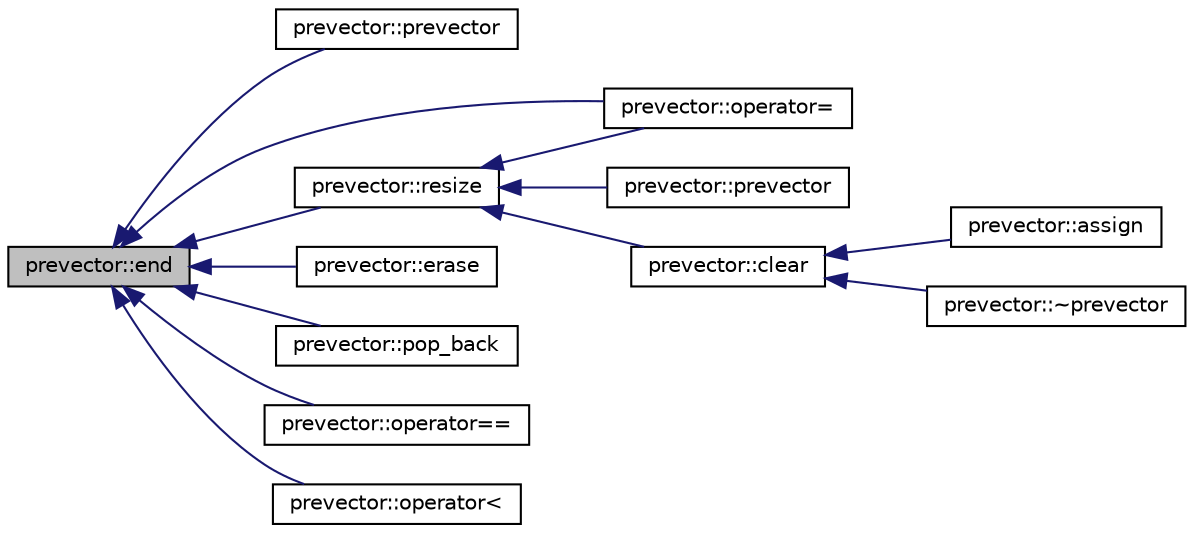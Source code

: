 digraph "prevector::end"
{
  edge [fontname="Helvetica",fontsize="10",labelfontname="Helvetica",labelfontsize="10"];
  node [fontname="Helvetica",fontsize="10",shape=record];
  rankdir="LR";
  Node246 [label="prevector::end",height=0.2,width=0.4,color="black", fillcolor="grey75", style="filled", fontcolor="black"];
  Node246 -> Node247 [dir="back",color="midnightblue",fontsize="10",style="solid",fontname="Helvetica"];
  Node247 [label="prevector::prevector",height=0.2,width=0.4,color="black", fillcolor="white", style="filled",URL="$classprevector.html#abab195dce86a4b44bab7a5e9809a522c"];
  Node246 -> Node248 [dir="back",color="midnightblue",fontsize="10",style="solid",fontname="Helvetica"];
  Node248 [label="prevector::operator=",height=0.2,width=0.4,color="black", fillcolor="white", style="filled",URL="$classprevector.html#a325af27672f21e7f2a01d8cdae7abba8"];
  Node246 -> Node249 [dir="back",color="midnightblue",fontsize="10",style="solid",fontname="Helvetica"];
  Node249 [label="prevector::resize",height=0.2,width=0.4,color="black", fillcolor="white", style="filled",URL="$classprevector.html#ad2d97a45e0d2872260e868a540d31860"];
  Node249 -> Node250 [dir="back",color="midnightblue",fontsize="10",style="solid",fontname="Helvetica"];
  Node250 [label="prevector::prevector",height=0.2,width=0.4,color="black", fillcolor="white", style="filled",URL="$classprevector.html#a0c428e879c43daac251d6fbbc2ab7b54"];
  Node249 -> Node248 [dir="back",color="midnightblue",fontsize="10",style="solid",fontname="Helvetica"];
  Node249 -> Node251 [dir="back",color="midnightblue",fontsize="10",style="solid",fontname="Helvetica"];
  Node251 [label="prevector::clear",height=0.2,width=0.4,color="black", fillcolor="white", style="filled",URL="$classprevector.html#a412f07b8bf5485dabe2fe9d6d5dfe763"];
  Node251 -> Node252 [dir="back",color="midnightblue",fontsize="10",style="solid",fontname="Helvetica"];
  Node252 [label="prevector::assign",height=0.2,width=0.4,color="black", fillcolor="white", style="filled",URL="$classprevector.html#aecbf4de43de23c1b01a2e39bf974f14e"];
  Node251 -> Node253 [dir="back",color="midnightblue",fontsize="10",style="solid",fontname="Helvetica"];
  Node253 [label="prevector::~prevector",height=0.2,width=0.4,color="black", fillcolor="white", style="filled",URL="$classprevector.html#a507bc6d153e291d93c885162e3a3a8f7"];
  Node246 -> Node254 [dir="back",color="midnightblue",fontsize="10",style="solid",fontname="Helvetica"];
  Node254 [label="prevector::erase",height=0.2,width=0.4,color="black", fillcolor="white", style="filled",URL="$classprevector.html#a1bcffc1a855e24c2ac67b11f55d80d5f"];
  Node246 -> Node255 [dir="back",color="midnightblue",fontsize="10",style="solid",fontname="Helvetica"];
  Node255 [label="prevector::pop_back",height=0.2,width=0.4,color="black", fillcolor="white", style="filled",URL="$classprevector.html#a14e92ae67d4f110c66fe8c430f44a027"];
  Node246 -> Node256 [dir="back",color="midnightblue",fontsize="10",style="solid",fontname="Helvetica"];
  Node256 [label="prevector::operator==",height=0.2,width=0.4,color="black", fillcolor="white", style="filled",URL="$classprevector.html#a6de6f6aff0a0ca527754020dbb26f7ab"];
  Node246 -> Node257 [dir="back",color="midnightblue",fontsize="10",style="solid",fontname="Helvetica"];
  Node257 [label="prevector::operator\<",height=0.2,width=0.4,color="black", fillcolor="white", style="filled",URL="$classprevector.html#aa599ca1a3ab1fef2736b831ffed19d04"];
}
